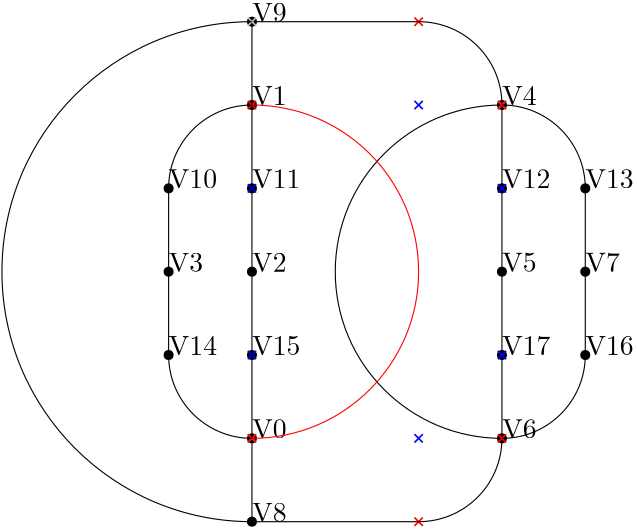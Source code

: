 <?xml version="1.0"?>
    <!DOCTYPE ipe SYSTEM "ipe.dtd">
    <ipe version="70005" creator="Ipe 7.1.4">
    <info created="D:20131106154934" modified="D:20131106160041"/>
    <preamble>\usepackage[english]{babel}</preamble>
    <ipestyle name="basic">
    <symbol name="arrow/arc(spx)">
    <path stroke="sym-stroke" fill="sym-stroke" pen="sym-pen">
    0 0 m
    -1 0.333 l
    -1 -0.333 l
    h
    </path>
    </symbol>
    <symbol name="arrow/farc(spx)">
    <path stroke="sym-stroke" fill="white" pen="sym-pen">
    0 0 m
    -1 0.333 l
    -1 -0.333 l
    h
    </path>
    </symbol>
    <symbol name="mark/circle(sx)" transformations="translations">
    <path fill="sym-stroke">
    0.6 0 0 0.6 0 0 e
    0.4 0 0 0.4 0 0 e
    </path>
    </symbol>
    <symbol name="mark/disk(sx)" transformations="translations">
    <path fill="sym-stroke">
    0.6 0 0 0.6 0 0 e
    </path>
    </symbol>
    <symbol name="mark/fdisk(sfx)" transformations="translations">
    <group>
    <path fill="sym-fill">
    0.5 0 0 0.5 0 0 e
    </path>
    <path fill="sym-stroke" fillrule="eofill">
    0.6 0 0 0.6 0 0 e
    0.4 0 0 0.4 0 0 e
    </path>
    </group>
    </symbol>
    <symbol name="mark/box(sx)" transformations="translations">
    <path fill="sym-stroke" fillrule="eofill">
    -0.6 -0.6 m
    0.6 -0.6 l
    0.6 0.6 l
    -0.6 0.6 l
    h
    -0.4 -0.4 m
    0.4 -0.4 l
    0.4 0.4 l
    -0.4 0.4 l
    h
    </path>
    </symbol>
    <symbol name="mark/square(sx)" transformations="translations">
    <path fill="sym-stroke">
    -0.6 -0.6 m
    0.6 -0.6 l
    0.6 0.6 l
    -0.6 0.6 l
    h
    </path>
    </symbol>
    <symbol name="mark/fsquare(sfx)" transformations="translations">
    <group>
    <path fill="sym-fill">
    -0.5 -0.5 m
    0.5 -0.5 l
    0.5 0.5 l
    -0.5 0.5 l
    h
    </path>
    <path fill="sym-stroke" fillrule="eofill">
    -0.6 -0.6 m
    0.6 -0.6 l
    0.6 0.6 l
    -0.6 0.6 l
    h
    -0.4 -0.4 m
    0.4 -0.4 l
    0.4 0.4 l
    -0.4 0.4 l
    h
    </path>
    </group>
    </symbol>
    <symbol name="mark/cross(sx)" transformations="translations">
    <group>
    <path fill="sym-stroke">
    -0.43 -0.57 m
    0.57 0.43 l
    0.43 0.57 l
    -0.57 -0.43 l
    h
    </path>
    <path fill="sym-stroke">
    -0.43 0.57 m
    0.57 -0.43 l
    0.43 -0.57 l
    -0.57 0.43 l
    h
    </path>
    </group>
    </symbol>
    <symbol name="arrow/fnormal(spx)">
    <path stroke="sym-stroke" fill="white" pen="sym-pen">
    0 0 m
    -1 0.333 l
    -1 -0.333 l
    h
    </path>
    </symbol>
    <symbol name="arrow/pointed(spx)">
    <path stroke="sym-stroke" fill="sym-stroke" pen="sym-pen">
    0 0 m
    -1 0.333 l
    -0.8 0 l
    -1 -0.333 l
    h
    </path>
    </symbol>
    <symbol name="arrow/fpointed(spx)">
    <path stroke="sym-stroke" fill="white" pen="sym-pen">
    0 0 m
    -1 0.333 l
    -0.8 0 l
    -1 -0.333 l
    h
    </path>
    </symbol>
    <symbol name="arrow/linear(spx)">
    <path stroke="sym-stroke" pen="sym-pen">
    -1 0.333 m
    0 0 l
    -1 -0.333 l
    </path>
    </symbol>
    <symbol name="arrow/fdouble(spx)">
    <path stroke="sym-stroke" fill="white" pen="sym-pen">
    0 0 m
    -1 0.333 l
    -1 -0.333 l
    h
    -1 0 m
    -2 0.333 l
    -2 -0.333 l
    h
    </path>
    </symbol>
    <symbol name="arrow/double(spx)">
    <path stroke="sym-stroke" fill="sym-stroke" pen="sym-pen">
    0 0 m
    -1 0.333 l
    -1 -0.333 l
    h
    -1 0 m
    -2 0.333 l
    -2 -0.333 l
    h
    </path>
    </symbol>
    <pen name="heavier" value="0.8"/>
    <pen name="fat" value="1.2"/>
    <pen name="ultrafat" value="2"/>
    <symbolsize name="large" value="5"/>
    <symbolsize name="small" value="2"/>
    <symbolsize name="tiny" value="1.1"/>
    <arrowsize name="large" value="10"/>
    <arrowsize name="small" value="5"/>
    <arrowsize name="tiny" value="3"/>
    <color name="red" value="1 0 0"/>
    <color name="green" value="0 1 0"/>
    <color name="blue" value="0 0 1"/>
    <color name="yellow" value="1 1 0"/>
    <color name="orange" value="1 0.647 0"/>
    <color name="gold" value="1 0.843 0"/>
    <color name="purple" value="0.627 0.125 0.941"/>
    <color name="gray" value="0.745"/>
    <color name="brown" value="0.647 0.165 0.165"/>
    <color name="navy" value="0 0 0.502"/>
    <color name="pink" value="1 0.753 0.796"/>
    <color name="seagreen" value="0.18 0.545 0.341"/>
    <color name="turquoise" value="0.251 0.878 0.816"/>
    <color name="violet" value="0.933 0.51 0.933"/>
    <color name="darkblue" value="0 0 0.545"/>
    <color name="darkcyan" value="0 0.545 0.545"/>
    <color name="darkgray" value="0.663"/>
    <color name="darkgreen" value="0 0.392 0"/>
    <color name="darkmagenta" value="0.545 0 0.545"/>
    <color name="darkorange" value="1 0.549 0"/>
    <color name="darkred" value="0.545 0 0"/>
    <color name="lightblue" value="0.678 0.847 0.902"/>
    <color name="lightcyan" value="0.878 1 1"/>
    <color name="lightgray" value="0.827"/>
    <color name="lightgreen" value="0.565 0.933 0.565"/>
    <color name="lightyellow" value="1 1 0.878"/>
    <dashstyle name="dashed" value="[4] 0"/>
    <dashstyle name="dotted" value="[1 3] 0"/>
    <dashstyle name="dash dotted" value="[4 2 1 2] 0"/>
    <dashstyle name="dash dot dotted" value="[4 2 1 2 1 2] 0"/>
    <textsize name="large" value="\large"/>
    <textsize name="Large" value="\Large"/>
    <textsize name="LARGE" value="\LARGE"/>
    <textsize name="huge" value="\huge"/>
    <textsize name="Huge" value="\Huge"/>
    <textsize name="small" value="\small"/>
    <textsize name="footnote" value="\footnotesize"/>
    <textsize name="tiny" value="\tiny"/>
    <textstyle name="center" begin="\begin{center}" end="\end{center}"/>
    <textstyle name="itemize" begin="\begin{itemize}" end="\end{itemize}"/>
    <textstyle name="item" begin="\begin{itemize}\item{}" end="\end{itemize}"/>
    <gridsize name="4 pts" value="4"/>
    <gridsize name="8 pts (~3 mm)" value="8"/>
    <gridsize name="16 pts (~6 mm)" value="16"/>
    <gridsize name="32 pts (~12 mm)" value="32"/>
    <gridsize name="10 pts (~3.5 mm)" value="10"/>
    <gridsize name="20 pts (~7 mm)" value="20"/>
    <gridsize name="14 pts (~5 mm)" value="14"/>
    <gridsize name="28 pts (~10 mm)" value="28"/>
    <gridsize name="56 pts (~20 mm)" value="56"/>
    <anglesize name="90 deg" value="90"/>
    <anglesize name="60 deg" value="60"/>
    <anglesize name="45 deg" value="45"/>
    <anglesize name="30 deg" value="30"/>
    <anglesize name="22.5 deg" value="22.5"/>
    <tiling name="falling" angle="-60" step="4" width="1"/>
    <tiling name="rising" angle="30" step="4" width="1"/>
    <layout paper="1000 1000" origin="0 0" frame="1000 1000" skip="32" crop="yes"/>
    </ipestyle>
    <page>
    <layer name="alpha"/>
    <view layers="alpha" active="alpha"/>
<use name="mark/disk(sx)" pos="460 430" size="normal" stroke="black"/>
<text transformations="translations" pos="460 430" stroke="black" type="label" width="190" height="10" depth="0" valign="baseline" size="normal">V0</text><use name="mark/disk(sx)" pos="460 550" size="normal" stroke="black"/>
<text transformations="translations" pos="460 550" stroke="black" type="label" width="190" height="10" depth="0" valign="baseline" size="normal">V1</text><use name="mark/disk(sx)" pos="460 490" size="normal" stroke="black"/>
<text transformations="translations" pos="460 490" stroke="black" type="label" width="190" height="10" depth="0" valign="baseline" size="normal">V2</text><use name="mark/disk(sx)" pos="430 490" size="normal" stroke="black"/>
<text transformations="translations" pos="430 490" stroke="black" type="label" width="190" height="10" depth="0" valign="baseline" size="normal">V3</text><use name="mark/disk(sx)" pos="550 550" size="normal" stroke="black"/>
<text transformations="translations" pos="550 550" stroke="black" type="label" width="190" height="10" depth="0" valign="baseline" size="normal">V4</text><use name="mark/disk(sx)" pos="550 490" size="normal" stroke="black"/>
<text transformations="translations" pos="550 490" stroke="black" type="label" width="190" height="10" depth="0" valign="baseline" size="normal">V5</text><use name="mark/disk(sx)" pos="550 430" size="normal" stroke="black"/>
<text transformations="translations" pos="550 430" stroke="black" type="label" width="190" height="10" depth="0" valign="baseline" size="normal">V6</text><use name="mark/disk(sx)" pos="580 490" size="normal" stroke="black"/>
<text transformations="translations" pos="580 490" stroke="black" type="label" width="190" height="10" depth="0" valign="baseline" size="normal">V7</text><use name="mark/disk(sx)" pos="460 400" size="normal" stroke="black"/>
<text transformations="translations" pos="460 400" stroke="black" type="label" width="190" height="10" depth="0" valign="baseline" size="normal">V8</text><use name="mark/disk(sx)" pos="460 580" size="normal" stroke="black"/>
<text transformations="translations" pos="460 580" stroke="black" type="label" width="190" height="10" depth="0" valign="baseline" size="normal">V9</text><use name="mark/disk(sx)" pos="430 520" size="normal" stroke="black"/>
<text transformations="translations" pos="430 520" stroke="black" type="label" width="190" height="10" depth="0" valign="baseline" size="normal">V10</text><use name="mark/disk(sx)" pos="460 520" size="normal" stroke="black"/>
<text transformations="translations" pos="460 520" stroke="black" type="label" width="190" height="10" depth="0" valign="baseline" size="normal">V11</text><use name="mark/disk(sx)" pos="550 520" size="normal" stroke="black"/>
<text transformations="translations" pos="550 520" stroke="black" type="label" width="190" height="10" depth="0" valign="baseline" size="normal">V12</text><use name="mark/disk(sx)" pos="580 520" size="normal" stroke="black"/>
<text transformations="translations" pos="580 520" stroke="black" type="label" width="190" height="10" depth="0" valign="baseline" size="normal">V13</text><use name="mark/disk(sx)" pos="430 460" size="normal" stroke="black"/>
<text transformations="translations" pos="430 460" stroke="black" type="label" width="190" height="10" depth="0" valign="baseline" size="normal">V14</text><use name="mark/disk(sx)" pos="460 460" size="normal" stroke="black"/>
<text transformations="translations" pos="460 460" stroke="black" type="label" width="190" height="10" depth="0" valign="baseline" size="normal">V15</text><use name="mark/disk(sx)" pos="550 460" size="normal" stroke="black"/>
<text transformations="translations" pos="550 460" stroke="black" type="label" width="190" height="10" depth="0" valign="baseline" size="normal">V17</text><use name="mark/disk(sx)" pos="580 460" size="normal" stroke="black"/>
<text transformations="translations" pos="580 460" stroke="black" type="label" width="190" height="10" depth="0" valign="baseline" size="normal">V16</text><path stroke="black" pen="normal" dash="normal">
 460 400 m
 460 430 l
 </path>
<use name="mark/cross(sx)" pos="520 430" size="normal" stroke="blue"/>
<use name="mark/cross(sx)" pos="520 400" size="normal" stroke="red"/>
<path stroke="black" pen="normal" dash="normal">
 460 400 m
 520 400 l
 </path>
<path stroke="black" pen="normal" dash="normal">
 520 400 m
 30,000 0 0 30,000 520 430 550 430 a
</path>
<path stroke="black" pen="normal" dash="normal">
 460 550 m
 460 580 l
 </path>
<use name="mark/cross(sx)" pos="520 550" size="normal" stroke="blue"/>
<use name="mark/cross(sx)" pos="520 580" size="normal" stroke="red"/>
<path stroke="black" pen="normal" dash="normal">
 460 580 m
 520 580 l
 </path>
<path stroke="black" pen="normal" dash="normal">
 550 550 m
 30,000 0 0 30,000 520 550 520 580 a
</path>
<use name="mark/cross(sx)" pos="550 550" size="normal" stroke="gray"/>
<path stroke="black" pen="normal" dash="normal">
 550 550 m
 550 550 l
 </path>
<path stroke="black" pen="normal" dash="normal">
 550 550 m
 60,000 0 0 60,000 550 490 550 430 a
</path>
<use name="mark/cross(sx)" pos="460 430" size="normal" stroke="gray"/>
<path stroke="black" pen="normal" dash="normal">
 460 430 m
 460 430 l
 </path>
<path stroke="red" pen="normal" dash="normal">
 460 430 m
 60,000 0 0 60,000 460 490 460 550 a
</path>
<use name="mark/cross(sx)" pos="460 580" size="normal" stroke="gray"/>
<path stroke="black" pen="normal" dash="normal">
 460 580 m
 460 580 l
 </path>
<path stroke="black" pen="normal" dash="normal">
 460 580 m
 90,000 0 0 90,000 460 490 460 400 a
</path>
<path stroke="black" pen="normal" dash="normal">
 430 490 m
 430 520 l
 </path>
<use name="mark/cross(sx)" pos="460 520" size="normal" stroke="blue"/>
<use name="mark/cross(sx)" pos="460 550" size="normal" stroke="red"/>
<path stroke="black" pen="normal" dash="normal">
 460 550 m
 460 550 l
 </path>
<path stroke="black" pen="normal" dash="normal">
 460 550 m
 30,000 0 0 30,000 460 520 430 520 a
</path>
<path stroke="black" pen="normal" dash="normal">
 460 490 m
 460 520 l
 </path>
<path stroke="black" pen="normal" dash="normal">
 460 520 m
 460 550 l
 </path>
<path stroke="black" pen="normal" dash="normal">
 550 490 m
 550 520 l
 </path>
<path stroke="black" pen="normal" dash="normal">
 550 520 m
 550 550 l
 </path>
<path stroke="black" pen="normal" dash="normal">
 580 490 m
 580 520 l
 </path>
<use name="mark/cross(sx)" pos="550 520" size="normal" stroke="blue"/>
<use name="mark/cross(sx)" pos="550 550" size="normal" stroke="red"/>
<path stroke="black" pen="normal" dash="normal">
 550 550 m
 550 550 l
 </path>
<path stroke="black" pen="normal" dash="normal">
 580 520 m
 30,000 0 0 30,000 550 520 550 550 a
</path>
<use name="mark/cross(sx)" pos="460 460" size="normal" stroke="blue"/>
<use name="mark/cross(sx)" pos="460 430" size="normal" stroke="red"/>
<path stroke="black" pen="normal" dash="normal">
 460 430 m
 460 430 l
 </path>
<path stroke="black" pen="normal" dash="normal">
 430 460 m
 30,000 0 0 30,000 460 460 460 430 a
</path>
<path stroke="black" pen="normal" dash="normal">
 430 460 m
 430 490 l
 </path>
<path stroke="black" pen="normal" dash="normal">
 460 430 m
 460 460 l
 </path>
<path stroke="black" pen="normal" dash="normal">
 550 460 m
 550 490 l
 </path>
<path stroke="black" pen="normal" dash="normal">
 460 460 m
 460 490 l
 </path>
<path stroke="black" pen="normal" dash="normal">
 550 430 m
 550 460 l
 </path>
<path stroke="black" pen="normal" dash="normal">
 580 460 m
 580 490 l
 </path>
<use name="mark/cross(sx)" pos="550 460" size="normal" stroke="blue"/>
<use name="mark/cross(sx)" pos="550 430" size="normal" stroke="red"/>
<path stroke="black" pen="normal" dash="normal">
 550 430 m
 550 430 l
 </path>
<path stroke="black" pen="normal" dash="normal">
 550 430 m
 30,000 0 0 30,000 550 460 580 460 a
</path>
</page>
</ipe>
